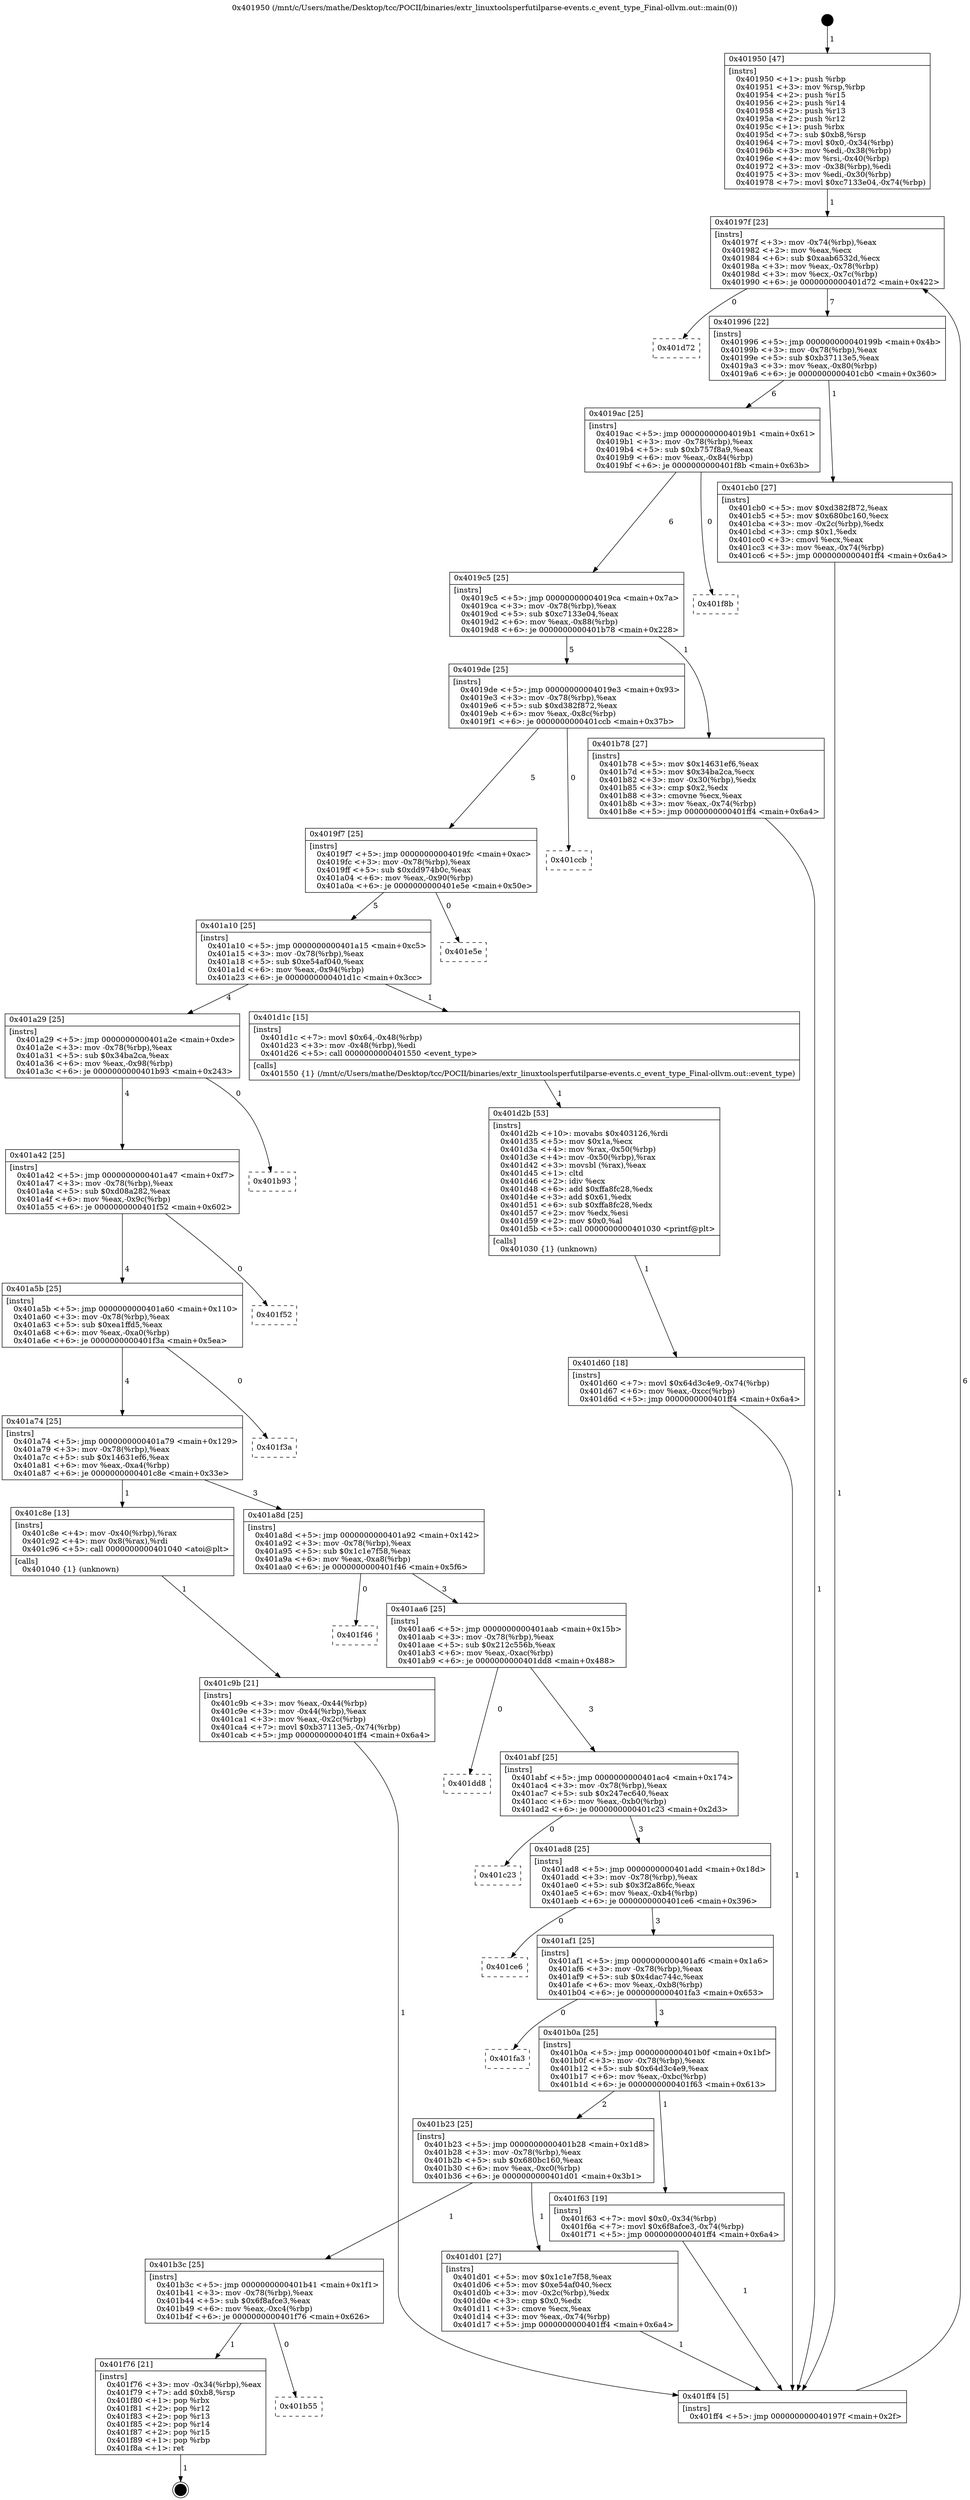 digraph "0x401950" {
  label = "0x401950 (/mnt/c/Users/mathe/Desktop/tcc/POCII/binaries/extr_linuxtoolsperfutilparse-events.c_event_type_Final-ollvm.out::main(0))"
  labelloc = "t"
  node[shape=record]

  Entry [label="",width=0.3,height=0.3,shape=circle,fillcolor=black,style=filled]
  "0x40197f" [label="{
     0x40197f [23]\l
     | [instrs]\l
     &nbsp;&nbsp;0x40197f \<+3\>: mov -0x74(%rbp),%eax\l
     &nbsp;&nbsp;0x401982 \<+2\>: mov %eax,%ecx\l
     &nbsp;&nbsp;0x401984 \<+6\>: sub $0xaab6532d,%ecx\l
     &nbsp;&nbsp;0x40198a \<+3\>: mov %eax,-0x78(%rbp)\l
     &nbsp;&nbsp;0x40198d \<+3\>: mov %ecx,-0x7c(%rbp)\l
     &nbsp;&nbsp;0x401990 \<+6\>: je 0000000000401d72 \<main+0x422\>\l
  }"]
  "0x401d72" [label="{
     0x401d72\l
  }", style=dashed]
  "0x401996" [label="{
     0x401996 [22]\l
     | [instrs]\l
     &nbsp;&nbsp;0x401996 \<+5\>: jmp 000000000040199b \<main+0x4b\>\l
     &nbsp;&nbsp;0x40199b \<+3\>: mov -0x78(%rbp),%eax\l
     &nbsp;&nbsp;0x40199e \<+5\>: sub $0xb37113e5,%eax\l
     &nbsp;&nbsp;0x4019a3 \<+3\>: mov %eax,-0x80(%rbp)\l
     &nbsp;&nbsp;0x4019a6 \<+6\>: je 0000000000401cb0 \<main+0x360\>\l
  }"]
  Exit [label="",width=0.3,height=0.3,shape=circle,fillcolor=black,style=filled,peripheries=2]
  "0x401cb0" [label="{
     0x401cb0 [27]\l
     | [instrs]\l
     &nbsp;&nbsp;0x401cb0 \<+5\>: mov $0xd382f872,%eax\l
     &nbsp;&nbsp;0x401cb5 \<+5\>: mov $0x680bc160,%ecx\l
     &nbsp;&nbsp;0x401cba \<+3\>: mov -0x2c(%rbp),%edx\l
     &nbsp;&nbsp;0x401cbd \<+3\>: cmp $0x1,%edx\l
     &nbsp;&nbsp;0x401cc0 \<+3\>: cmovl %ecx,%eax\l
     &nbsp;&nbsp;0x401cc3 \<+3\>: mov %eax,-0x74(%rbp)\l
     &nbsp;&nbsp;0x401cc6 \<+5\>: jmp 0000000000401ff4 \<main+0x6a4\>\l
  }"]
  "0x4019ac" [label="{
     0x4019ac [25]\l
     | [instrs]\l
     &nbsp;&nbsp;0x4019ac \<+5\>: jmp 00000000004019b1 \<main+0x61\>\l
     &nbsp;&nbsp;0x4019b1 \<+3\>: mov -0x78(%rbp),%eax\l
     &nbsp;&nbsp;0x4019b4 \<+5\>: sub $0xb757f8a9,%eax\l
     &nbsp;&nbsp;0x4019b9 \<+6\>: mov %eax,-0x84(%rbp)\l
     &nbsp;&nbsp;0x4019bf \<+6\>: je 0000000000401f8b \<main+0x63b\>\l
  }"]
  "0x401b55" [label="{
     0x401b55\l
  }", style=dashed]
  "0x401f8b" [label="{
     0x401f8b\l
  }", style=dashed]
  "0x4019c5" [label="{
     0x4019c5 [25]\l
     | [instrs]\l
     &nbsp;&nbsp;0x4019c5 \<+5\>: jmp 00000000004019ca \<main+0x7a\>\l
     &nbsp;&nbsp;0x4019ca \<+3\>: mov -0x78(%rbp),%eax\l
     &nbsp;&nbsp;0x4019cd \<+5\>: sub $0xc7133e04,%eax\l
     &nbsp;&nbsp;0x4019d2 \<+6\>: mov %eax,-0x88(%rbp)\l
     &nbsp;&nbsp;0x4019d8 \<+6\>: je 0000000000401b78 \<main+0x228\>\l
  }"]
  "0x401f76" [label="{
     0x401f76 [21]\l
     | [instrs]\l
     &nbsp;&nbsp;0x401f76 \<+3\>: mov -0x34(%rbp),%eax\l
     &nbsp;&nbsp;0x401f79 \<+7\>: add $0xb8,%rsp\l
     &nbsp;&nbsp;0x401f80 \<+1\>: pop %rbx\l
     &nbsp;&nbsp;0x401f81 \<+2\>: pop %r12\l
     &nbsp;&nbsp;0x401f83 \<+2\>: pop %r13\l
     &nbsp;&nbsp;0x401f85 \<+2\>: pop %r14\l
     &nbsp;&nbsp;0x401f87 \<+2\>: pop %r15\l
     &nbsp;&nbsp;0x401f89 \<+1\>: pop %rbp\l
     &nbsp;&nbsp;0x401f8a \<+1\>: ret\l
  }"]
  "0x401b78" [label="{
     0x401b78 [27]\l
     | [instrs]\l
     &nbsp;&nbsp;0x401b78 \<+5\>: mov $0x14631ef6,%eax\l
     &nbsp;&nbsp;0x401b7d \<+5\>: mov $0x34ba2ca,%ecx\l
     &nbsp;&nbsp;0x401b82 \<+3\>: mov -0x30(%rbp),%edx\l
     &nbsp;&nbsp;0x401b85 \<+3\>: cmp $0x2,%edx\l
     &nbsp;&nbsp;0x401b88 \<+3\>: cmovne %ecx,%eax\l
     &nbsp;&nbsp;0x401b8b \<+3\>: mov %eax,-0x74(%rbp)\l
     &nbsp;&nbsp;0x401b8e \<+5\>: jmp 0000000000401ff4 \<main+0x6a4\>\l
  }"]
  "0x4019de" [label="{
     0x4019de [25]\l
     | [instrs]\l
     &nbsp;&nbsp;0x4019de \<+5\>: jmp 00000000004019e3 \<main+0x93\>\l
     &nbsp;&nbsp;0x4019e3 \<+3\>: mov -0x78(%rbp),%eax\l
     &nbsp;&nbsp;0x4019e6 \<+5\>: sub $0xd382f872,%eax\l
     &nbsp;&nbsp;0x4019eb \<+6\>: mov %eax,-0x8c(%rbp)\l
     &nbsp;&nbsp;0x4019f1 \<+6\>: je 0000000000401ccb \<main+0x37b\>\l
  }"]
  "0x401ff4" [label="{
     0x401ff4 [5]\l
     | [instrs]\l
     &nbsp;&nbsp;0x401ff4 \<+5\>: jmp 000000000040197f \<main+0x2f\>\l
  }"]
  "0x401950" [label="{
     0x401950 [47]\l
     | [instrs]\l
     &nbsp;&nbsp;0x401950 \<+1\>: push %rbp\l
     &nbsp;&nbsp;0x401951 \<+3\>: mov %rsp,%rbp\l
     &nbsp;&nbsp;0x401954 \<+2\>: push %r15\l
     &nbsp;&nbsp;0x401956 \<+2\>: push %r14\l
     &nbsp;&nbsp;0x401958 \<+2\>: push %r13\l
     &nbsp;&nbsp;0x40195a \<+2\>: push %r12\l
     &nbsp;&nbsp;0x40195c \<+1\>: push %rbx\l
     &nbsp;&nbsp;0x40195d \<+7\>: sub $0xb8,%rsp\l
     &nbsp;&nbsp;0x401964 \<+7\>: movl $0x0,-0x34(%rbp)\l
     &nbsp;&nbsp;0x40196b \<+3\>: mov %edi,-0x38(%rbp)\l
     &nbsp;&nbsp;0x40196e \<+4\>: mov %rsi,-0x40(%rbp)\l
     &nbsp;&nbsp;0x401972 \<+3\>: mov -0x38(%rbp),%edi\l
     &nbsp;&nbsp;0x401975 \<+3\>: mov %edi,-0x30(%rbp)\l
     &nbsp;&nbsp;0x401978 \<+7\>: movl $0xc7133e04,-0x74(%rbp)\l
  }"]
  "0x401d60" [label="{
     0x401d60 [18]\l
     | [instrs]\l
     &nbsp;&nbsp;0x401d60 \<+7\>: movl $0x64d3c4e9,-0x74(%rbp)\l
     &nbsp;&nbsp;0x401d67 \<+6\>: mov %eax,-0xcc(%rbp)\l
     &nbsp;&nbsp;0x401d6d \<+5\>: jmp 0000000000401ff4 \<main+0x6a4\>\l
  }"]
  "0x401ccb" [label="{
     0x401ccb\l
  }", style=dashed]
  "0x4019f7" [label="{
     0x4019f7 [25]\l
     | [instrs]\l
     &nbsp;&nbsp;0x4019f7 \<+5\>: jmp 00000000004019fc \<main+0xac\>\l
     &nbsp;&nbsp;0x4019fc \<+3\>: mov -0x78(%rbp),%eax\l
     &nbsp;&nbsp;0x4019ff \<+5\>: sub $0xdd974b0c,%eax\l
     &nbsp;&nbsp;0x401a04 \<+6\>: mov %eax,-0x90(%rbp)\l
     &nbsp;&nbsp;0x401a0a \<+6\>: je 0000000000401e5e \<main+0x50e\>\l
  }"]
  "0x401d2b" [label="{
     0x401d2b [53]\l
     | [instrs]\l
     &nbsp;&nbsp;0x401d2b \<+10\>: movabs $0x403126,%rdi\l
     &nbsp;&nbsp;0x401d35 \<+5\>: mov $0x1a,%ecx\l
     &nbsp;&nbsp;0x401d3a \<+4\>: mov %rax,-0x50(%rbp)\l
     &nbsp;&nbsp;0x401d3e \<+4\>: mov -0x50(%rbp),%rax\l
     &nbsp;&nbsp;0x401d42 \<+3\>: movsbl (%rax),%eax\l
     &nbsp;&nbsp;0x401d45 \<+1\>: cltd\l
     &nbsp;&nbsp;0x401d46 \<+2\>: idiv %ecx\l
     &nbsp;&nbsp;0x401d48 \<+6\>: add $0xffa8fc28,%edx\l
     &nbsp;&nbsp;0x401d4e \<+3\>: add $0x61,%edx\l
     &nbsp;&nbsp;0x401d51 \<+6\>: sub $0xffa8fc28,%edx\l
     &nbsp;&nbsp;0x401d57 \<+2\>: mov %edx,%esi\l
     &nbsp;&nbsp;0x401d59 \<+2\>: mov $0x0,%al\l
     &nbsp;&nbsp;0x401d5b \<+5\>: call 0000000000401030 \<printf@plt\>\l
     | [calls]\l
     &nbsp;&nbsp;0x401030 \{1\} (unknown)\l
  }"]
  "0x401e5e" [label="{
     0x401e5e\l
  }", style=dashed]
  "0x401a10" [label="{
     0x401a10 [25]\l
     | [instrs]\l
     &nbsp;&nbsp;0x401a10 \<+5\>: jmp 0000000000401a15 \<main+0xc5\>\l
     &nbsp;&nbsp;0x401a15 \<+3\>: mov -0x78(%rbp),%eax\l
     &nbsp;&nbsp;0x401a18 \<+5\>: sub $0xe54af040,%eax\l
     &nbsp;&nbsp;0x401a1d \<+6\>: mov %eax,-0x94(%rbp)\l
     &nbsp;&nbsp;0x401a23 \<+6\>: je 0000000000401d1c \<main+0x3cc\>\l
  }"]
  "0x401b3c" [label="{
     0x401b3c [25]\l
     | [instrs]\l
     &nbsp;&nbsp;0x401b3c \<+5\>: jmp 0000000000401b41 \<main+0x1f1\>\l
     &nbsp;&nbsp;0x401b41 \<+3\>: mov -0x78(%rbp),%eax\l
     &nbsp;&nbsp;0x401b44 \<+5\>: sub $0x6f8afce3,%eax\l
     &nbsp;&nbsp;0x401b49 \<+6\>: mov %eax,-0xc4(%rbp)\l
     &nbsp;&nbsp;0x401b4f \<+6\>: je 0000000000401f76 \<main+0x626\>\l
  }"]
  "0x401d1c" [label="{
     0x401d1c [15]\l
     | [instrs]\l
     &nbsp;&nbsp;0x401d1c \<+7\>: movl $0x64,-0x48(%rbp)\l
     &nbsp;&nbsp;0x401d23 \<+3\>: mov -0x48(%rbp),%edi\l
     &nbsp;&nbsp;0x401d26 \<+5\>: call 0000000000401550 \<event_type\>\l
     | [calls]\l
     &nbsp;&nbsp;0x401550 \{1\} (/mnt/c/Users/mathe/Desktop/tcc/POCII/binaries/extr_linuxtoolsperfutilparse-events.c_event_type_Final-ollvm.out::event_type)\l
  }"]
  "0x401a29" [label="{
     0x401a29 [25]\l
     | [instrs]\l
     &nbsp;&nbsp;0x401a29 \<+5\>: jmp 0000000000401a2e \<main+0xde\>\l
     &nbsp;&nbsp;0x401a2e \<+3\>: mov -0x78(%rbp),%eax\l
     &nbsp;&nbsp;0x401a31 \<+5\>: sub $0x34ba2ca,%eax\l
     &nbsp;&nbsp;0x401a36 \<+6\>: mov %eax,-0x98(%rbp)\l
     &nbsp;&nbsp;0x401a3c \<+6\>: je 0000000000401b93 \<main+0x243\>\l
  }"]
  "0x401d01" [label="{
     0x401d01 [27]\l
     | [instrs]\l
     &nbsp;&nbsp;0x401d01 \<+5\>: mov $0x1c1e7f58,%eax\l
     &nbsp;&nbsp;0x401d06 \<+5\>: mov $0xe54af040,%ecx\l
     &nbsp;&nbsp;0x401d0b \<+3\>: mov -0x2c(%rbp),%edx\l
     &nbsp;&nbsp;0x401d0e \<+3\>: cmp $0x0,%edx\l
     &nbsp;&nbsp;0x401d11 \<+3\>: cmove %ecx,%eax\l
     &nbsp;&nbsp;0x401d14 \<+3\>: mov %eax,-0x74(%rbp)\l
     &nbsp;&nbsp;0x401d17 \<+5\>: jmp 0000000000401ff4 \<main+0x6a4\>\l
  }"]
  "0x401b93" [label="{
     0x401b93\l
  }", style=dashed]
  "0x401a42" [label="{
     0x401a42 [25]\l
     | [instrs]\l
     &nbsp;&nbsp;0x401a42 \<+5\>: jmp 0000000000401a47 \<main+0xf7\>\l
     &nbsp;&nbsp;0x401a47 \<+3\>: mov -0x78(%rbp),%eax\l
     &nbsp;&nbsp;0x401a4a \<+5\>: sub $0xd08a282,%eax\l
     &nbsp;&nbsp;0x401a4f \<+6\>: mov %eax,-0x9c(%rbp)\l
     &nbsp;&nbsp;0x401a55 \<+6\>: je 0000000000401f52 \<main+0x602\>\l
  }"]
  "0x401b23" [label="{
     0x401b23 [25]\l
     | [instrs]\l
     &nbsp;&nbsp;0x401b23 \<+5\>: jmp 0000000000401b28 \<main+0x1d8\>\l
     &nbsp;&nbsp;0x401b28 \<+3\>: mov -0x78(%rbp),%eax\l
     &nbsp;&nbsp;0x401b2b \<+5\>: sub $0x680bc160,%eax\l
     &nbsp;&nbsp;0x401b30 \<+6\>: mov %eax,-0xc0(%rbp)\l
     &nbsp;&nbsp;0x401b36 \<+6\>: je 0000000000401d01 \<main+0x3b1\>\l
  }"]
  "0x401f52" [label="{
     0x401f52\l
  }", style=dashed]
  "0x401a5b" [label="{
     0x401a5b [25]\l
     | [instrs]\l
     &nbsp;&nbsp;0x401a5b \<+5\>: jmp 0000000000401a60 \<main+0x110\>\l
     &nbsp;&nbsp;0x401a60 \<+3\>: mov -0x78(%rbp),%eax\l
     &nbsp;&nbsp;0x401a63 \<+5\>: sub $0xea1ffd5,%eax\l
     &nbsp;&nbsp;0x401a68 \<+6\>: mov %eax,-0xa0(%rbp)\l
     &nbsp;&nbsp;0x401a6e \<+6\>: je 0000000000401f3a \<main+0x5ea\>\l
  }"]
  "0x401f63" [label="{
     0x401f63 [19]\l
     | [instrs]\l
     &nbsp;&nbsp;0x401f63 \<+7\>: movl $0x0,-0x34(%rbp)\l
     &nbsp;&nbsp;0x401f6a \<+7\>: movl $0x6f8afce3,-0x74(%rbp)\l
     &nbsp;&nbsp;0x401f71 \<+5\>: jmp 0000000000401ff4 \<main+0x6a4\>\l
  }"]
  "0x401f3a" [label="{
     0x401f3a\l
  }", style=dashed]
  "0x401a74" [label="{
     0x401a74 [25]\l
     | [instrs]\l
     &nbsp;&nbsp;0x401a74 \<+5\>: jmp 0000000000401a79 \<main+0x129\>\l
     &nbsp;&nbsp;0x401a79 \<+3\>: mov -0x78(%rbp),%eax\l
     &nbsp;&nbsp;0x401a7c \<+5\>: sub $0x14631ef6,%eax\l
     &nbsp;&nbsp;0x401a81 \<+6\>: mov %eax,-0xa4(%rbp)\l
     &nbsp;&nbsp;0x401a87 \<+6\>: je 0000000000401c8e \<main+0x33e\>\l
  }"]
  "0x401b0a" [label="{
     0x401b0a [25]\l
     | [instrs]\l
     &nbsp;&nbsp;0x401b0a \<+5\>: jmp 0000000000401b0f \<main+0x1bf\>\l
     &nbsp;&nbsp;0x401b0f \<+3\>: mov -0x78(%rbp),%eax\l
     &nbsp;&nbsp;0x401b12 \<+5\>: sub $0x64d3c4e9,%eax\l
     &nbsp;&nbsp;0x401b17 \<+6\>: mov %eax,-0xbc(%rbp)\l
     &nbsp;&nbsp;0x401b1d \<+6\>: je 0000000000401f63 \<main+0x613\>\l
  }"]
  "0x401c8e" [label="{
     0x401c8e [13]\l
     | [instrs]\l
     &nbsp;&nbsp;0x401c8e \<+4\>: mov -0x40(%rbp),%rax\l
     &nbsp;&nbsp;0x401c92 \<+4\>: mov 0x8(%rax),%rdi\l
     &nbsp;&nbsp;0x401c96 \<+5\>: call 0000000000401040 \<atoi@plt\>\l
     | [calls]\l
     &nbsp;&nbsp;0x401040 \{1\} (unknown)\l
  }"]
  "0x401a8d" [label="{
     0x401a8d [25]\l
     | [instrs]\l
     &nbsp;&nbsp;0x401a8d \<+5\>: jmp 0000000000401a92 \<main+0x142\>\l
     &nbsp;&nbsp;0x401a92 \<+3\>: mov -0x78(%rbp),%eax\l
     &nbsp;&nbsp;0x401a95 \<+5\>: sub $0x1c1e7f58,%eax\l
     &nbsp;&nbsp;0x401a9a \<+6\>: mov %eax,-0xa8(%rbp)\l
     &nbsp;&nbsp;0x401aa0 \<+6\>: je 0000000000401f46 \<main+0x5f6\>\l
  }"]
  "0x401c9b" [label="{
     0x401c9b [21]\l
     | [instrs]\l
     &nbsp;&nbsp;0x401c9b \<+3\>: mov %eax,-0x44(%rbp)\l
     &nbsp;&nbsp;0x401c9e \<+3\>: mov -0x44(%rbp),%eax\l
     &nbsp;&nbsp;0x401ca1 \<+3\>: mov %eax,-0x2c(%rbp)\l
     &nbsp;&nbsp;0x401ca4 \<+7\>: movl $0xb37113e5,-0x74(%rbp)\l
     &nbsp;&nbsp;0x401cab \<+5\>: jmp 0000000000401ff4 \<main+0x6a4\>\l
  }"]
  "0x401fa3" [label="{
     0x401fa3\l
  }", style=dashed]
  "0x401f46" [label="{
     0x401f46\l
  }", style=dashed]
  "0x401aa6" [label="{
     0x401aa6 [25]\l
     | [instrs]\l
     &nbsp;&nbsp;0x401aa6 \<+5\>: jmp 0000000000401aab \<main+0x15b\>\l
     &nbsp;&nbsp;0x401aab \<+3\>: mov -0x78(%rbp),%eax\l
     &nbsp;&nbsp;0x401aae \<+5\>: sub $0x212c556b,%eax\l
     &nbsp;&nbsp;0x401ab3 \<+6\>: mov %eax,-0xac(%rbp)\l
     &nbsp;&nbsp;0x401ab9 \<+6\>: je 0000000000401dd8 \<main+0x488\>\l
  }"]
  "0x401af1" [label="{
     0x401af1 [25]\l
     | [instrs]\l
     &nbsp;&nbsp;0x401af1 \<+5\>: jmp 0000000000401af6 \<main+0x1a6\>\l
     &nbsp;&nbsp;0x401af6 \<+3\>: mov -0x78(%rbp),%eax\l
     &nbsp;&nbsp;0x401af9 \<+5\>: sub $0x4dac744c,%eax\l
     &nbsp;&nbsp;0x401afe \<+6\>: mov %eax,-0xb8(%rbp)\l
     &nbsp;&nbsp;0x401b04 \<+6\>: je 0000000000401fa3 \<main+0x653\>\l
  }"]
  "0x401dd8" [label="{
     0x401dd8\l
  }", style=dashed]
  "0x401abf" [label="{
     0x401abf [25]\l
     | [instrs]\l
     &nbsp;&nbsp;0x401abf \<+5\>: jmp 0000000000401ac4 \<main+0x174\>\l
     &nbsp;&nbsp;0x401ac4 \<+3\>: mov -0x78(%rbp),%eax\l
     &nbsp;&nbsp;0x401ac7 \<+5\>: sub $0x247ec640,%eax\l
     &nbsp;&nbsp;0x401acc \<+6\>: mov %eax,-0xb0(%rbp)\l
     &nbsp;&nbsp;0x401ad2 \<+6\>: je 0000000000401c23 \<main+0x2d3\>\l
  }"]
  "0x401ce6" [label="{
     0x401ce6\l
  }", style=dashed]
  "0x401c23" [label="{
     0x401c23\l
  }", style=dashed]
  "0x401ad8" [label="{
     0x401ad8 [25]\l
     | [instrs]\l
     &nbsp;&nbsp;0x401ad8 \<+5\>: jmp 0000000000401add \<main+0x18d\>\l
     &nbsp;&nbsp;0x401add \<+3\>: mov -0x78(%rbp),%eax\l
     &nbsp;&nbsp;0x401ae0 \<+5\>: sub $0x3f2a86fc,%eax\l
     &nbsp;&nbsp;0x401ae5 \<+6\>: mov %eax,-0xb4(%rbp)\l
     &nbsp;&nbsp;0x401aeb \<+6\>: je 0000000000401ce6 \<main+0x396\>\l
  }"]
  Entry -> "0x401950" [label=" 1"]
  "0x40197f" -> "0x401d72" [label=" 0"]
  "0x40197f" -> "0x401996" [label=" 7"]
  "0x401f76" -> Exit [label=" 1"]
  "0x401996" -> "0x401cb0" [label=" 1"]
  "0x401996" -> "0x4019ac" [label=" 6"]
  "0x401b3c" -> "0x401b55" [label=" 0"]
  "0x4019ac" -> "0x401f8b" [label=" 0"]
  "0x4019ac" -> "0x4019c5" [label=" 6"]
  "0x401b3c" -> "0x401f76" [label=" 1"]
  "0x4019c5" -> "0x401b78" [label=" 1"]
  "0x4019c5" -> "0x4019de" [label=" 5"]
  "0x401b78" -> "0x401ff4" [label=" 1"]
  "0x401950" -> "0x40197f" [label=" 1"]
  "0x401ff4" -> "0x40197f" [label=" 6"]
  "0x401f63" -> "0x401ff4" [label=" 1"]
  "0x4019de" -> "0x401ccb" [label=" 0"]
  "0x4019de" -> "0x4019f7" [label=" 5"]
  "0x401d60" -> "0x401ff4" [label=" 1"]
  "0x4019f7" -> "0x401e5e" [label=" 0"]
  "0x4019f7" -> "0x401a10" [label=" 5"]
  "0x401d2b" -> "0x401d60" [label=" 1"]
  "0x401a10" -> "0x401d1c" [label=" 1"]
  "0x401a10" -> "0x401a29" [label=" 4"]
  "0x401d1c" -> "0x401d2b" [label=" 1"]
  "0x401a29" -> "0x401b93" [label=" 0"]
  "0x401a29" -> "0x401a42" [label=" 4"]
  "0x401d01" -> "0x401ff4" [label=" 1"]
  "0x401a42" -> "0x401f52" [label=" 0"]
  "0x401a42" -> "0x401a5b" [label=" 4"]
  "0x401b23" -> "0x401d01" [label=" 1"]
  "0x401a5b" -> "0x401f3a" [label=" 0"]
  "0x401a5b" -> "0x401a74" [label=" 4"]
  "0x401b23" -> "0x401b3c" [label=" 1"]
  "0x401a74" -> "0x401c8e" [label=" 1"]
  "0x401a74" -> "0x401a8d" [label=" 3"]
  "0x401c8e" -> "0x401c9b" [label=" 1"]
  "0x401c9b" -> "0x401ff4" [label=" 1"]
  "0x401cb0" -> "0x401ff4" [label=" 1"]
  "0x401b0a" -> "0x401f63" [label=" 1"]
  "0x401a8d" -> "0x401f46" [label=" 0"]
  "0x401a8d" -> "0x401aa6" [label=" 3"]
  "0x401b0a" -> "0x401b23" [label=" 2"]
  "0x401aa6" -> "0x401dd8" [label=" 0"]
  "0x401aa6" -> "0x401abf" [label=" 3"]
  "0x401af1" -> "0x401fa3" [label=" 0"]
  "0x401abf" -> "0x401c23" [label=" 0"]
  "0x401abf" -> "0x401ad8" [label=" 3"]
  "0x401af1" -> "0x401b0a" [label=" 3"]
  "0x401ad8" -> "0x401ce6" [label=" 0"]
  "0x401ad8" -> "0x401af1" [label=" 3"]
}
